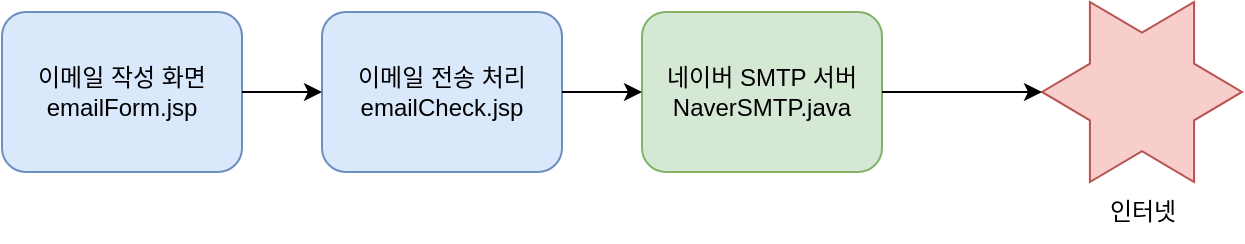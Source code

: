 <mxfile version="20.8.11" type="github">
  <diagram name="페이지-1" id="ET_IXqiL8paaCJdDg8Ob">
    <mxGraphModel dx="1434" dy="764" grid="1" gridSize="10" guides="1" tooltips="1" connect="1" arrows="1" fold="1" page="1" pageScale="1" pageWidth="827" pageHeight="1169" math="0" shadow="0">
      <root>
        <mxCell id="0" />
        <mxCell id="1" parent="0" />
        <mxCell id="bZJCm8ObWjptkRy7P8Bq-1" value="이메일 작성 화면&lt;br&gt;emailForm.jsp" style="rounded=1;whiteSpace=wrap;html=1;fillColor=#dae8fc;strokeColor=#6c8ebf;" vertex="1" parent="1">
          <mxGeometry x="40" y="40" width="120" height="80" as="geometry" />
        </mxCell>
        <mxCell id="bZJCm8ObWjptkRy7P8Bq-2" value="이메일 전송 처리&lt;br&gt;emailCheck.jsp" style="rounded=1;whiteSpace=wrap;html=1;fillColor=#dae8fc;strokeColor=#6c8ebf;" vertex="1" parent="1">
          <mxGeometry x="200" y="40" width="120" height="80" as="geometry" />
        </mxCell>
        <mxCell id="bZJCm8ObWjptkRy7P8Bq-3" value="" style="endArrow=classic;html=1;rounded=0;entryX=0;entryY=0.5;entryDx=0;entryDy=0;exitX=1;exitY=0.5;exitDx=0;exitDy=0;" edge="1" parent="1" source="bZJCm8ObWjptkRy7P8Bq-1" target="bZJCm8ObWjptkRy7P8Bq-2">
          <mxGeometry width="50" height="50" relative="1" as="geometry">
            <mxPoint x="160" y="80" as="sourcePoint" />
            <mxPoint x="210" y="30" as="targetPoint" />
          </mxGeometry>
        </mxCell>
        <mxCell id="bZJCm8ObWjptkRy7P8Bq-4" value="네이버 SMTP 서버&lt;br&gt;NaverSMTP.java" style="rounded=1;whiteSpace=wrap;html=1;fillColor=#d5e8d4;strokeColor=#82b366;" vertex="1" parent="1">
          <mxGeometry x="360" y="40" width="120" height="80" as="geometry" />
        </mxCell>
        <mxCell id="bZJCm8ObWjptkRy7P8Bq-5" value="" style="endArrow=classic;html=1;rounded=0;entryX=0;entryY=0.5;entryDx=0;entryDy=0;exitX=1;exitY=0.5;exitDx=0;exitDy=0;" edge="1" parent="1" target="bZJCm8ObWjptkRy7P8Bq-4" source="bZJCm8ObWjptkRy7P8Bq-2">
          <mxGeometry width="50" height="50" relative="1" as="geometry">
            <mxPoint x="320" y="80" as="sourcePoint" />
            <mxPoint x="370" y="30" as="targetPoint" />
          </mxGeometry>
        </mxCell>
        <mxCell id="bZJCm8ObWjptkRy7P8Bq-6" value="" style="verticalLabelPosition=bottom;verticalAlign=top;html=1;shape=mxgraph.basic.6_point_star;fillColor=#f8cecc;strokeColor=#b85450;" vertex="1" parent="1">
          <mxGeometry x="560" y="35" width="100" height="90" as="geometry" />
        </mxCell>
        <mxCell id="bZJCm8ObWjptkRy7P8Bq-7" value="인터넷" style="text;html=1;align=center;verticalAlign=middle;resizable=0;points=[];autosize=1;strokeColor=none;fillColor=none;" vertex="1" parent="1">
          <mxGeometry x="580" y="125" width="60" height="30" as="geometry" />
        </mxCell>
        <mxCell id="bZJCm8ObWjptkRy7P8Bq-8" value="" style="endArrow=classic;html=1;rounded=0;exitX=1;exitY=0.5;exitDx=0;exitDy=0;entryX=0;entryY=0.5;entryDx=0;entryDy=0;entryPerimeter=0;" edge="1" parent="1" source="bZJCm8ObWjptkRy7P8Bq-4" target="bZJCm8ObWjptkRy7P8Bq-6">
          <mxGeometry width="50" height="50" relative="1" as="geometry">
            <mxPoint x="390" y="210" as="sourcePoint" />
            <mxPoint x="440" y="160" as="targetPoint" />
          </mxGeometry>
        </mxCell>
      </root>
    </mxGraphModel>
  </diagram>
</mxfile>
